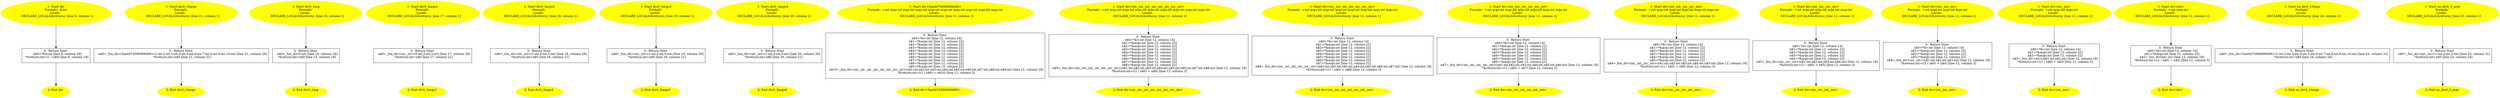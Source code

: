 /* @generated */
digraph cfg {
"div#939704114457859019.e5abef53fc8ff782b87b6a9041fd5e9a_1" [label="1: Start div\nFormals:  d:int\nLocals:  \n   DECLARE_LOCALS(&return); [line 9, column 1]\n " color=yellow style=filled]
	

	 "div#939704114457859019.e5abef53fc8ff782b87b6a9041fd5e9a_1" -> "div#939704114457859019.e5abef53fc8ff782b87b6a9041fd5e9a_3" ;
"div#939704114457859019.e5abef53fc8ff782b87b6a9041fd5e9a_2" [label="2: Exit div \n  " color=yellow style=filled]
	

"div#939704114457859019.e5abef53fc8ff782b87b6a9041fd5e9a_3" [label="3:  Return Stmt \n   n$0=*&d:int [line 9, column 29]\n  *&return:int=(1 / n$0) [line 9, column 18]\n " shape="box"]
	

	 "div#939704114457859019.e5abef53fc8ff782b87b6a9041fd5e9a_3" -> "div#939704114457859019.e5abef53fc8ff782b87b6a9041fd5e9a_2" ;
"div0_10args#8060380451222357434.5d5e3d9d8aac7888fdc317b8bad53f34_1" [label="1: Start div0_10args\nFormals: \nLocals:  \n   DECLARE_LOCALS(&return); [line 21, column 1]\n " color=yellow style=filled]
	

	 "div0_10args#8060380451222357434.5d5e3d9d8aac7888fdc317b8bad53f34_1" -> "div0_10args#8060380451222357434.5d5e3d9d8aac7888fdc317b8bad53f34_3" ;
"div0_10args#8060380451222357434.5d5e3d9d8aac7888fdc317b8bad53f34_2" [label="2: Exit div0_10args \n  " color=yellow style=filled]
	

"div0_10args#8060380451222357434.5d5e3d9d8aac7888fdc317b8bad53f34_3" [label="3:  Return Stmt \n   n$0=_fun_div<5ae447456b906d06>(1:int,2:int,3:int,4:int,5:int,6:int,7:int,0:int,9:int,10:int) [line 21, column 28]\n  *&return:int=n$0 [line 21, column 21]\n " shape="box"]
	

	 "div0_10args#8060380451222357434.5d5e3d9d8aac7888fdc317b8bad53f34_3" -> "div0_10args#8060380451222357434.5d5e3d9d8aac7888fdc317b8bad53f34_2" ;
"div0_1arg#8396809931617150800.6140bce2d0bf65a5e0ac14dc05241b15_1" [label="1: Start div0_1arg\nFormals: \nLocals:  \n   DECLARE_LOCALS(&return); [line 15, column 1]\n " color=yellow style=filled]
	

	 "div0_1arg#8396809931617150800.6140bce2d0bf65a5e0ac14dc05241b15_1" -> "div0_1arg#8396809931617150800.6140bce2d0bf65a5e0ac14dc05241b15_3" ;
"div0_1arg#8396809931617150800.6140bce2d0bf65a5e0ac14dc05241b15_2" [label="2: Exit div0_1arg \n  " color=yellow style=filled]
	

"div0_1arg#8396809931617150800.6140bce2d0bf65a5e0ac14dc05241b15_3" [label="3:  Return Stmt \n   n$0=_fun_div(0:int) [line 15, column 26]\n  *&return:int=n$0 [line 15, column 19]\n " shape="box"]
	

	 "div0_1arg#8396809931617150800.6140bce2d0bf65a5e0ac14dc05241b15_3" -> "div0_1arg#8396809931617150800.6140bce2d0bf65a5e0ac14dc05241b15_2" ;
"div0_3args1#7890191366797792791.b9f7c9614e777d78d2718f16b4960982_1" [label="1: Start div0_3args1\nFormals: \nLocals:  \n   DECLARE_LOCALS(&return); [line 17, column 1]\n " color=yellow style=filled]
	

	 "div0_3args1#7890191366797792791.b9f7c9614e777d78d2718f16b4960982_1" -> "div0_3args1#7890191366797792791.b9f7c9614e777d78d2718f16b4960982_3" ;
"div0_3args1#7890191366797792791.b9f7c9614e777d78d2718f16b4960982_2" [label="2: Exit div0_3args1 \n  " color=yellow style=filled]
	

"div0_3args1#7890191366797792791.b9f7c9614e777d78d2718f16b4960982_3" [label="3:  Return Stmt \n   n$0=_fun_div<int,_int>(0:int,2:int,3:int) [line 17, column 28]\n  *&return:int=n$0 [line 17, column 21]\n " shape="box"]
	

	 "div0_3args1#7890191366797792791.b9f7c9614e777d78d2718f16b4960982_3" -> "div0_3args1#7890191366797792791.b9f7c9614e777d78d2718f16b4960982_2" ;
"div0_3args2#7891315067681635208.f28909755959799e19e1aa31246b6b2a_1" [label="1: Start div0_3args2\nFormals: \nLocals:  \n   DECLARE_LOCALS(&return); [line 18, column 1]\n " color=yellow style=filled]
	

	 "div0_3args2#7891315067681635208.f28909755959799e19e1aa31246b6b2a_1" -> "div0_3args2#7891315067681635208.f28909755959799e19e1aa31246b6b2a_3" ;
"div0_3args2#7891315067681635208.f28909755959799e19e1aa31246b6b2a_2" [label="2: Exit div0_3args2 \n  " color=yellow style=filled]
	

"div0_3args2#7891315067681635208.f28909755959799e19e1aa31246b6b2a_3" [label="3:  Return Stmt \n   n$0=_fun_div<int,_int>(1:int,0:int,3:int) [line 18, column 28]\n  *&return:int=n$0 [line 18, column 21]\n " shape="box"]
	

	 "div0_3args2#7891315067681635208.f28909755959799e19e1aa31246b6b2a_3" -> "div0_3args2#7891315067681635208.f28909755959799e19e1aa31246b6b2a_2" ;
"div0_3args3#7892144099449117077.ea71cce221ab33696773a5c44c97b921_1" [label="1: Start div0_3args3\nFormals: \nLocals:  \n   DECLARE_LOCALS(&return); [line 19, column 1]\n " color=yellow style=filled]
	

	 "div0_3args3#7892144099449117077.ea71cce221ab33696773a5c44c97b921_1" -> "div0_3args3#7892144099449117077.ea71cce221ab33696773a5c44c97b921_3" ;
"div0_3args3#7892144099449117077.ea71cce221ab33696773a5c44c97b921_2" [label="2: Exit div0_3args3 \n  " color=yellow style=filled]
	

"div0_3args3#7892144099449117077.ea71cce221ab33696773a5c44c97b921_3" [label="3:  Return Stmt \n   n$0=_fun_div<int,_int>(1:int,2:int,0:int) [line 19, column 28]\n  *&return:int=n$0 [line 19, column 21]\n " shape="box"]
	

	 "div0_3args3#7892144099449117077.ea71cce221ab33696773a5c44c97b921_3" -> "div0_3args3#7892144099449117077.ea71cce221ab33696773a5c44c97b921_2" ;
"div0_3args4#7893267800332959494.6d072652fd38db05107348f63ee1b93a_1" [label="1: Start div0_3args4\nFormals: \nLocals:  \n   DECLARE_LOCALS(&return); [line 20, column 1]\n " color=yellow style=filled]
	

	 "div0_3args4#7893267800332959494.6d072652fd38db05107348f63ee1b93a_1" -> "div0_3args4#7893267800332959494.6d072652fd38db05107348f63ee1b93a_3" ;
"div0_3args4#7893267800332959494.6d072652fd38db05107348f63ee1b93a_2" [label="2: Exit div0_3args4 \n  " color=yellow style=filled]
	

"div0_3args4#7893267800332959494.6d072652fd38db05107348f63ee1b93a_3" [label="3:  Return Stmt \n   n$0=_fun_div<int,_int>(1:int,0:int,0:int) [line 20, column 28]\n  *&return:int=n$0 [line 20, column 21]\n " shape="box"]
	

	 "div0_3args4#7893267800332959494.6d072652fd38db05107348f63ee1b93a_3" -> "div0_3args4#7893267800332959494.6d072652fd38db05107348f63ee1b93a_2" ;
"div<5ae447456b906d06>#12298750679068733123.dd4ff2f9113143f49a67d69f1e7c59b7_1" [label="1: Start div<5ae447456b906d06>\nFormals:  v:int args:int args:int args:int args:int args:int args:int args:int args:int args:int\nLocals:  \n   DECLARE_LOCALS(&return); [line 11, column 1]\n " color=yellow style=filled]
	

	 "div<5ae447456b906d06>#12298750679068733123.dd4ff2f9113143f49a67d69f1e7c59b7_1" -> "div<5ae447456b906d06>#12298750679068733123.dd4ff2f9113143f49a67d69f1e7c59b7_3" ;
"div<5ae447456b906d06>#12298750679068733123.dd4ff2f9113143f49a67d69f1e7c59b7_2" [label="2: Exit div<5ae447456b906d06> \n  " color=yellow style=filled]
	

"div<5ae447456b906d06>#12298750679068733123.dd4ff2f9113143f49a67d69f1e7c59b7_3" [label="3:  Return Stmt \n   n$0=*&v:int [line 12, column 14]\n  n$1=*&args:int [line 12, column 22]\n  n$2=*&args:int [line 12, column 22]\n  n$3=*&args:int [line 12, column 22]\n  n$4=*&args:int [line 12, column 22]\n  n$5=*&args:int [line 12, column 22]\n  n$6=*&args:int [line 12, column 22]\n  n$7=*&args:int [line 12, column 22]\n  n$8=*&args:int [line 12, column 22]\n  n$9=*&args:int [line 12, column 22]\n  n$10=_fun_div<int,_int,_int,_int,_int,_int,_int,_int>(n$1:int,n$2:int,n$3:int,n$4:int,n$5:int,n$6:int,n$7:int,n$8:int,n$9:int) [line 12, column 18]\n  *&return:int=((1 / n$0) + n$10) [line 12, column 3]\n " shape="box"]
	

	 "div<5ae447456b906d06>#12298750679068733123.dd4ff2f9113143f49a67d69f1e7c59b7_3" -> "div<5ae447456b906d06>#12298750679068733123.dd4ff2f9113143f49a67d69f1e7c59b7_2" ;
"div<int,_int,_int,_int,_int,_int,_int,_int>#13538112871773045902.edabdd6d501cca67b2efc95f4b62c47c_1" [label="1: Start div<int,_int,_int,_int,_int,_int,_int,_int>\nFormals:  v:int args:int args:int args:int args:int args:int args:int args:int args:int\nLocals:  \n   DECLARE_LOCALS(&return); [line 11, column 1]\n " color=yellow style=filled]
	

	 "div<int,_int,_int,_int,_int,_int,_int,_int>#13538112871773045902.edabdd6d501cca67b2efc95f4b62c47c_1" -> "div<int,_int,_int,_int,_int,_int,_int,_int>#13538112871773045902.edabdd6d501cca67b2efc95f4b62c47c_3" ;
"div<int,_int,_int,_int,_int,_int,_int,_int>#13538112871773045902.edabdd6d501cca67b2efc95f4b62c47c_2" [label="2: Exit div<int,_int,_int,_int,_int,_int,_int,_int> \n  " color=yellow style=filled]
	

"div<int,_int,_int,_int,_int,_int,_int,_int>#13538112871773045902.edabdd6d501cca67b2efc95f4b62c47c_3" [label="3:  Return Stmt \n   n$0=*&v:int [line 12, column 14]\n  n$1=*&args:int [line 12, column 22]\n  n$2=*&args:int [line 12, column 22]\n  n$3=*&args:int [line 12, column 22]\n  n$4=*&args:int [line 12, column 22]\n  n$5=*&args:int [line 12, column 22]\n  n$6=*&args:int [line 12, column 22]\n  n$7=*&args:int [line 12, column 22]\n  n$8=*&args:int [line 12, column 22]\n  n$9=_fun_div<int,_int,_int,_int,_int,_int,_int>(n$1:int,n$2:int,n$3:int,n$4:int,n$5:int,n$6:int,n$7:int,n$8:int) [line 12, column 18]\n  *&return:int=((1 / n$0) + n$9) [line 12, column 3]\n " shape="box"]
	

	 "div<int,_int,_int,_int,_int,_int,_int,_int>#13538112871773045902.edabdd6d501cca67b2efc95f4b62c47c_3" -> "div<int,_int,_int,_int,_int,_int,_int,_int>#13538112871773045902.edabdd6d501cca67b2efc95f4b62c47c_2" ;
"div<int,_int,_int,_int,_int,_int,_int>#6206795879557593257.947579aeef725938370fdf2599d7b021_1" [label="1: Start div<int,_int,_int,_int,_int,_int,_int>\nFormals:  v:int args:int args:int args:int args:int args:int args:int args:int\nLocals:  \n   DECLARE_LOCALS(&return); [line 11, column 1]\n " color=yellow style=filled]
	

	 "div<int,_int,_int,_int,_int,_int,_int>#6206795879557593257.947579aeef725938370fdf2599d7b021_1" -> "div<int,_int,_int,_int,_int,_int,_int>#6206795879557593257.947579aeef725938370fdf2599d7b021_3" ;
"div<int,_int,_int,_int,_int,_int,_int>#6206795879557593257.947579aeef725938370fdf2599d7b021_2" [label="2: Exit div<int,_int,_int,_int,_int,_int,_int> \n  " color=yellow style=filled]
	

"div<int,_int,_int,_int,_int,_int,_int>#6206795879557593257.947579aeef725938370fdf2599d7b021_3" [label="3:  Return Stmt \n   n$0=*&v:int [line 12, column 14]\n  n$1=*&args:int [line 12, column 22]\n  n$2=*&args:int [line 12, column 22]\n  n$3=*&args:int [line 12, column 22]\n  n$4=*&args:int [line 12, column 22]\n  n$5=*&args:int [line 12, column 22]\n  n$6=*&args:int [line 12, column 22]\n  n$7=*&args:int [line 12, column 22]\n  n$8=_fun_div<int,_int,_int,_int,_int,_int>(n$1:int,n$2:int,n$3:int,n$4:int,n$5:int,n$6:int,n$7:int) [line 12, column 18]\n  *&return:int=((1 / n$0) + n$8) [line 12, column 3]\n " shape="box"]
	

	 "div<int,_int,_int,_int,_int,_int,_int>#6206795879557593257.947579aeef725938370fdf2599d7b021_3" -> "div<int,_int,_int,_int,_int,_int,_int>#6206795879557593257.947579aeef725938370fdf2599d7b021_2" ;
"div<int,_int,_int,_int,_int,_int>#3336039933926765080.205c84e7d2493ff784c3c896709c77b5_1" [label="1: Start div<int,_int,_int,_int,_int,_int>\nFormals:  v:int args:int args:int args:int args:int args:int args:int\nLocals:  \n   DECLARE_LOCALS(&return); [line 11, column 1]\n " color=yellow style=filled]
	

	 "div<int,_int,_int,_int,_int,_int>#3336039933926765080.205c84e7d2493ff784c3c896709c77b5_1" -> "div<int,_int,_int,_int,_int,_int>#3336039933926765080.205c84e7d2493ff784c3c896709c77b5_3" ;
"div<int,_int,_int,_int,_int,_int>#3336039933926765080.205c84e7d2493ff784c3c896709c77b5_2" [label="2: Exit div<int,_int,_int,_int,_int,_int> \n  " color=yellow style=filled]
	

"div<int,_int,_int,_int,_int,_int>#3336039933926765080.205c84e7d2493ff784c3c896709c77b5_3" [label="3:  Return Stmt \n   n$0=*&v:int [line 12, column 14]\n  n$1=*&args:int [line 12, column 22]\n  n$2=*&args:int [line 12, column 22]\n  n$3=*&args:int [line 12, column 22]\n  n$4=*&args:int [line 12, column 22]\n  n$5=*&args:int [line 12, column 22]\n  n$6=*&args:int [line 12, column 22]\n  n$7=_fun_div<int,_int,_int,_int,_int>(n$1:int,n$2:int,n$3:int,n$4:int,n$5:int,n$6:int) [line 12, column 18]\n  *&return:int=((1 / n$0) + n$7) [line 12, column 3]\n " shape="box"]
	

	 "div<int,_int,_int,_int,_int,_int>#3336039933926765080.205c84e7d2493ff784c3c896709c77b5_3" -> "div<int,_int,_int,_int,_int,_int>#3336039933926765080.205c84e7d2493ff784c3c896709c77b5_2" ;
"div<int,_int,_int,_int,_int>#5076243118329059791.a386b7ce634391a0b6d23e04590e10f7_1" [label="1: Start div<int,_int,_int,_int,_int>\nFormals:  v:int args:int args:int args:int args:int args:int\nLocals:  \n   DECLARE_LOCALS(&return); [line 11, column 1]\n " color=yellow style=filled]
	

	 "div<int,_int,_int,_int,_int>#5076243118329059791.a386b7ce634391a0b6d23e04590e10f7_1" -> "div<int,_int,_int,_int,_int>#5076243118329059791.a386b7ce634391a0b6d23e04590e10f7_3" ;
"div<int,_int,_int,_int,_int>#5076243118329059791.a386b7ce634391a0b6d23e04590e10f7_2" [label="2: Exit div<int,_int,_int,_int,_int> \n  " color=yellow style=filled]
	

"div<int,_int,_int,_int,_int>#5076243118329059791.a386b7ce634391a0b6d23e04590e10f7_3" [label="3:  Return Stmt \n   n$0=*&v:int [line 12, column 14]\n  n$1=*&args:int [line 12, column 22]\n  n$2=*&args:int [line 12, column 22]\n  n$3=*&args:int [line 12, column 22]\n  n$4=*&args:int [line 12, column 22]\n  n$5=*&args:int [line 12, column 22]\n  n$6=_fun_div<int,_int,_int,_int>(n$1:int,n$2:int,n$3:int,n$4:int,n$5:int) [line 12, column 18]\n  *&return:int=((1 / n$0) + n$6) [line 12, column 3]\n " shape="box"]
	

	 "div<int,_int,_int,_int,_int>#5076243118329059791.a386b7ce634391a0b6d23e04590e10f7_3" -> "div<int,_int,_int,_int,_int>#5076243118329059791.a386b7ce634391a0b6d23e04590e10f7_2" ;
"div<int,_int,_int,_int>#8757625089851425298.b2435e522727548b9dd98f01f659493d_1" [label="1: Start div<int,_int,_int,_int>\nFormals:  v:int args:int args:int args:int args:int\nLocals:  \n   DECLARE_LOCALS(&return); [line 11, column 1]\n " color=yellow style=filled]
	

	 "div<int,_int,_int,_int>#8757625089851425298.b2435e522727548b9dd98f01f659493d_1" -> "div<int,_int,_int,_int>#8757625089851425298.b2435e522727548b9dd98f01f659493d_3" ;
"div<int,_int,_int,_int>#8757625089851425298.b2435e522727548b9dd98f01f659493d_2" [label="2: Exit div<int,_int,_int,_int> \n  " color=yellow style=filled]
	

"div<int,_int,_int,_int>#8757625089851425298.b2435e522727548b9dd98f01f659493d_3" [label="3:  Return Stmt \n   n$0=*&v:int [line 12, column 14]\n  n$1=*&args:int [line 12, column 22]\n  n$2=*&args:int [line 12, column 22]\n  n$3=*&args:int [line 12, column 22]\n  n$4=*&args:int [line 12, column 22]\n  n$5=_fun_div<int,_int,_int>(n$1:int,n$2:int,n$3:int,n$4:int) [line 12, column 18]\n  *&return:int=((1 / n$0) + n$5) [line 12, column 3]\n " shape="box"]
	

	 "div<int,_int,_int,_int>#8757625089851425298.b2435e522727548b9dd98f01f659493d_3" -> "div<int,_int,_int,_int>#8757625089851425298.b2435e522727548b9dd98f01f659493d_2" ;
"div<int,_int,_int>#6808557750472602405.0771eddf16547fd3a5d483a3bde846ec_1" [label="1: Start div<int,_int,_int>\nFormals:  v:int args:int args:int args:int\nLocals:  \n   DECLARE_LOCALS(&return); [line 11, column 1]\n " color=yellow style=filled]
	

	 "div<int,_int,_int>#6808557750472602405.0771eddf16547fd3a5d483a3bde846ec_1" -> "div<int,_int,_int>#6808557750472602405.0771eddf16547fd3a5d483a3bde846ec_3" ;
"div<int,_int,_int>#6808557750472602405.0771eddf16547fd3a5d483a3bde846ec_2" [label="2: Exit div<int,_int,_int> \n  " color=yellow style=filled]
	

"div<int,_int,_int>#6808557750472602405.0771eddf16547fd3a5d483a3bde846ec_3" [label="3:  Return Stmt \n   n$0=*&v:int [line 12, column 14]\n  n$1=*&args:int [line 12, column 22]\n  n$2=*&args:int [line 12, column 22]\n  n$3=*&args:int [line 12, column 22]\n  n$4=_fun_div<int,_int>(n$1:int,n$2:int,n$3:int) [line 12, column 18]\n  *&return:int=((1 / n$0) + n$4) [line 12, column 3]\n " shape="box"]
	

	 "div<int,_int,_int>#6808557750472602405.0771eddf16547fd3a5d483a3bde846ec_3" -> "div<int,_int,_int>#6808557750472602405.0771eddf16547fd3a5d483a3bde846ec_2" ;
"div<int,_int>#9554349413120774508.47a551956d899936159a9bcecb2ac6f8_1" [label="1: Start div<int,_int>\nFormals:  v:int args:int args:int\nLocals:  \n   DECLARE_LOCALS(&return); [line 11, column 1]\n " color=yellow style=filled]
	

	 "div<int,_int>#9554349413120774508.47a551956d899936159a9bcecb2ac6f8_1" -> "div<int,_int>#9554349413120774508.47a551956d899936159a9bcecb2ac6f8_3" ;
"div<int,_int>#9554349413120774508.47a551956d899936159a9bcecb2ac6f8_2" [label="2: Exit div<int,_int> \n  " color=yellow style=filled]
	

"div<int,_int>#9554349413120774508.47a551956d899936159a9bcecb2ac6f8_3" [label="3:  Return Stmt \n   n$0=*&v:int [line 12, column 14]\n  n$1=*&args:int [line 12, column 22]\n  n$2=*&args:int [line 12, column 22]\n  n$3=_fun_div<int>(n$1:int,n$2:int) [line 12, column 18]\n  *&return:int=((1 / n$0) + n$3) [line 12, column 3]\n " shape="box"]
	

	 "div<int,_int>#9554349413120774508.47a551956d899936159a9bcecb2ac6f8_3" -> "div<int,_int>#9554349413120774508.47a551956d899936159a9bcecb2ac6f8_2" ;
"div<int>#3427454070930604315.a63095b54e874547d61f722fd3ac0e3d_1" [label="1: Start div<int>\nFormals:  v:int args:int\nLocals:  \n   DECLARE_LOCALS(&return); [line 11, column 1]\n " color=yellow style=filled]
	

	 "div<int>#3427454070930604315.a63095b54e874547d61f722fd3ac0e3d_1" -> "div<int>#3427454070930604315.a63095b54e874547d61f722fd3ac0e3d_3" ;
"div<int>#3427454070930604315.a63095b54e874547d61f722fd3ac0e3d_2" [label="2: Exit div<int> \n  " color=yellow style=filled]
	

"div<int>#3427454070930604315.a63095b54e874547d61f722fd3ac0e3d_3" [label="3:  Return Stmt \n   n$0=*&v:int [line 12, column 14]\n  n$1=*&args:int [line 12, column 22]\n  n$2=_fun_div(n$1:int) [line 12, column 18]\n  *&return:int=((1 / n$0) + n$2) [line 12, column 3]\n " shape="box"]
	

	 "div<int>#3427454070930604315.a63095b54e874547d61f722fd3ac0e3d_3" -> "div<int>#3427454070930604315.a63095b54e874547d61f722fd3ac0e3d_2" ;
"no_div0_10args#17558686169582292843.344d82e7f0635a50a510c9184e41cf57_1" [label="1: Start no_div0_10args\nFormals: \nLocals:  \n   DECLARE_LOCALS(&return); [line 24, column 1]\n " color=yellow style=filled]
	

	 "no_div0_10args#17558686169582292843.344d82e7f0635a50a510c9184e41cf57_1" -> "no_div0_10args#17558686169582292843.344d82e7f0635a50a510c9184e41cf57_3" ;
"no_div0_10args#17558686169582292843.344d82e7f0635a50a510c9184e41cf57_2" [label="2: Exit no_div0_10args \n  " color=yellow style=filled]
	

"no_div0_10args#17558686169582292843.344d82e7f0635a50a510c9184e41cf57_3" [label="3:  Return Stmt \n   n$0=_fun_div<5ae447456b906d06>(1:int,2:int,3:int,4:int,5:int,6:int,7:int,8:int,9:int,10:int) [line 24, column 31]\n  *&return:int=n$0 [line 24, column 24]\n " shape="box"]
	

	 "no_div0_10args#17558686169582292843.344d82e7f0635a50a510c9184e41cf57_3" -> "no_div0_10args#17558686169582292843.344d82e7f0635a50a510c9184e41cf57_2" ;
"no_div0_3_args#17583117370113944842.458cf17f8d452c5c6e23fed0e741bf03_1" [label="1: Start no_div0_3_args\nFormals: \nLocals:  \n   DECLARE_LOCALS(&return); [line 23, column 1]\n " color=yellow style=filled]
	

	 "no_div0_3_args#17583117370113944842.458cf17f8d452c5c6e23fed0e741bf03_1" -> "no_div0_3_args#17583117370113944842.458cf17f8d452c5c6e23fed0e741bf03_3" ;
"no_div0_3_args#17583117370113944842.458cf17f8d452c5c6e23fed0e741bf03_2" [label="2: Exit no_div0_3_args \n  " color=yellow style=filled]
	

"no_div0_3_args#17583117370113944842.458cf17f8d452c5c6e23fed0e741bf03_3" [label="3:  Return Stmt \n   n$0=_fun_div<int,_int>(1:int,2:int,3:int) [line 23, column 31]\n  *&return:int=n$0 [line 23, column 24]\n " shape="box"]
	

	 "no_div0_3_args#17583117370113944842.458cf17f8d452c5c6e23fed0e741bf03_3" -> "no_div0_3_args#17583117370113944842.458cf17f8d452c5c6e23fed0e741bf03_2" ;
}
